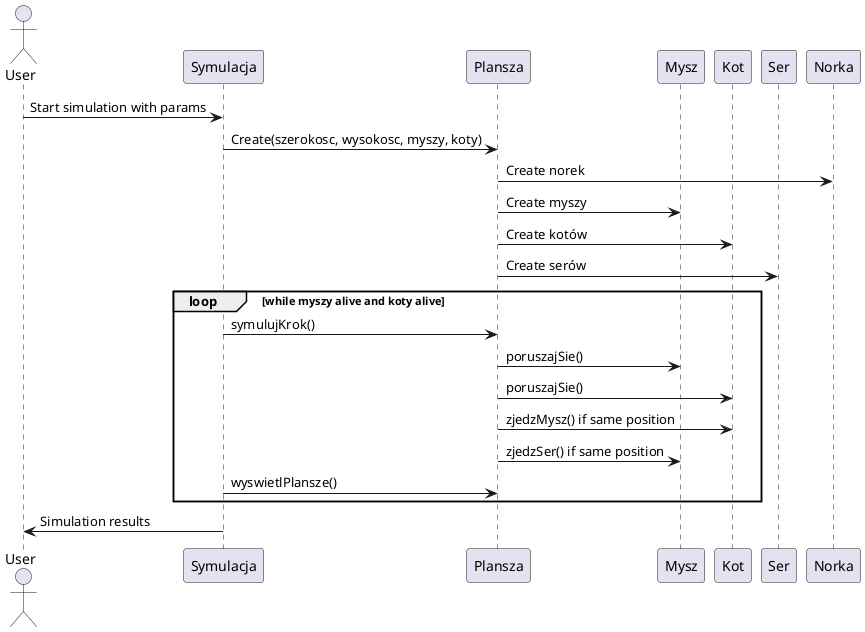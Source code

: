 @startuml

actor User
participant Symulacja
participant Plansza
participant Mysz
participant Kot
participant Ser

User -> Symulacja: Start simulation with params
Symulacja -> Plansza: Create(szerokosc, wysokosc, myszy, koty)
Plansza -> Norka: Create norek
Plansza -> Mysz: Create myszy
Plansza -> Kot: Create kotów
Plansza -> Ser: Create serów

loop while myszy alive and koty alive
  Symulacja -> Plansza: symulujKrok()
  Plansza -> Mysz: poruszajSie()
  Plansza -> Kot: poruszajSie()
  Plansza -> Kot: zjedzMysz() if same position
  Plansza -> Mysz: zjedzSer() if same position
  Symulacja -> Plansza: wyswietlPlansze()
end

Symulacja -> User: Simulation results

@enduml